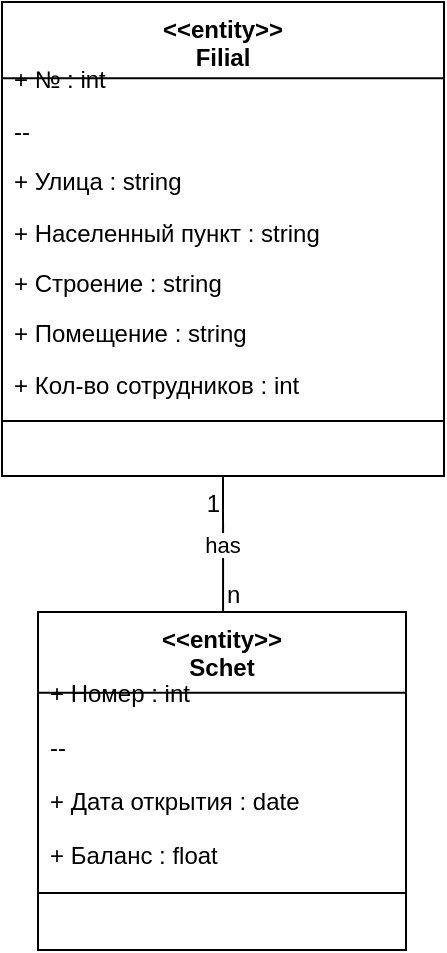 <mxfile version="24.5.2" type="github">
  <diagram name="Страница — 1" id="H7f8quPJr3T9uuIooaYi">
    <mxGraphModel>
      <root>
        <mxCell id="0" />
        <mxCell id="1" parent="0" />
        <mxCell id="2" value="&lt;&lt;entity&gt;&gt;&#xa;Filial" style="swimlane;fontStyle=1;align=center;verticalAlign=top;childLayout=stackLayout;horizontal=1;startSize=38.1;horizontalStack=0;resizeParent=1;resizeParentMax=0;resizeLast=0;collapsible=0;marginBottom=0;" vertex="1" parent="1">
          <mxGeometry x="8" y="8" width="221" height="237" as="geometry" />
        </mxCell>
        <mxCell id="3" value="+ № : int" style="text;strokeColor=none;fillColor=none;align=left;verticalAlign=top;spacingLeft=4;spacingRight=4;overflow=hidden;rotatable=0;points=[[0,0.5],[1,0.5]];portConstraint=eastwest;" vertex="1" parent="2">
          <mxGeometry y="25" width="221" height="25" as="geometry" />
        </mxCell>
        <mxCell id="4" value="--" style="text;strokeColor=none;fillColor=none;align=left;verticalAlign=top;spacingLeft=4;spacingRight=4;overflow=hidden;rotatable=0;points=[[0,0.5],[1,0.5]];portConstraint=eastwest;" vertex="1" parent="2">
          <mxGeometry y="51" width="221" height="25" as="geometry" />
        </mxCell>
        <mxCell id="5" value="+ Улица : string" style="text;strokeColor=none;fillColor=none;align=left;verticalAlign=top;spacingLeft=4;spacingRight=4;overflow=hidden;rotatable=0;points=[[0,0.5],[1,0.5]];portConstraint=eastwest;" vertex="1" parent="2">
          <mxGeometry y="76" width="221" height="25" as="geometry" />
        </mxCell>
        <mxCell id="6" value="+ Населенный пункт : string" style="text;strokeColor=none;fillColor=none;align=left;verticalAlign=top;spacingLeft=4;spacingRight=4;overflow=hidden;rotatable=0;points=[[0,0.5],[1,0.5]];portConstraint=eastwest;" vertex="1" parent="2">
          <mxGeometry y="102" width="221" height="25" as="geometry" />
        </mxCell>
        <mxCell id="7" value="+ Строение : string" style="text;strokeColor=none;fillColor=none;align=left;verticalAlign=top;spacingLeft=4;spacingRight=4;overflow=hidden;rotatable=0;points=[[0,0.5],[1,0.5]];portConstraint=eastwest;" vertex="1" parent="2">
          <mxGeometry y="127" width="221" height="25" as="geometry" />
        </mxCell>
        <mxCell id="8" value="+ Помещение : string" style="text;strokeColor=none;fillColor=none;align=left;verticalAlign=top;spacingLeft=4;spacingRight=4;overflow=hidden;rotatable=0;points=[[0,0.5],[1,0.5]];portConstraint=eastwest;" vertex="1" parent="2">
          <mxGeometry y="152" width="221" height="25" as="geometry" />
        </mxCell>
        <mxCell id="9" value="+ Кол-во сотрудников : int" style="text;strokeColor=none;fillColor=none;align=left;verticalAlign=top;spacingLeft=4;spacingRight=4;overflow=hidden;rotatable=0;points=[[0,0.5],[1,0.5]];portConstraint=eastwest;" vertex="1" parent="2">
          <mxGeometry y="178" width="221" height="25" as="geometry" />
        </mxCell>
        <mxCell id="10" style="line;strokeWidth=1;fillColor=none;align=left;verticalAlign=middle;spacingTop=-1;spacingLeft=3;spacingRight=3;rotatable=0;labelPosition=right;points=[];portConstraint=eastwest;strokeColor=inherit;" vertex="1" parent="2">
          <mxGeometry y="203" width="221" height="13" as="geometry" />
        </mxCell>
        <mxCell id="11" value="&lt;&lt;entity&gt;&gt;&#xa;Schet" style="swimlane;fontStyle=1;align=center;verticalAlign=top;childLayout=stackLayout;horizontal=1;startSize=40.35;horizontalStack=0;resizeParent=1;resizeParentMax=0;resizeLast=0;collapsible=0;marginBottom=0;" vertex="1" parent="1">
          <mxGeometry x="26" y="313" width="184" height="169" as="geometry" />
        </mxCell>
        <mxCell id="12" value="+ Номер : int" style="text;strokeColor=none;fillColor=none;align=left;verticalAlign=top;spacingLeft=4;spacingRight=4;overflow=hidden;rotatable=0;points=[[0,0.5],[1,0.5]];portConstraint=eastwest;" vertex="1" parent="11">
          <mxGeometry y="27" width="184" height="27" as="geometry" />
        </mxCell>
        <mxCell id="13" value="--" style="text;strokeColor=none;fillColor=none;align=left;verticalAlign=top;spacingLeft=4;spacingRight=4;overflow=hidden;rotatable=0;points=[[0,0.5],[1,0.5]];portConstraint=eastwest;" vertex="1" parent="11">
          <mxGeometry y="54" width="184" height="27" as="geometry" />
        </mxCell>
        <mxCell id="14" value="+ Дата открытия : date" style="text;strokeColor=none;fillColor=none;align=left;verticalAlign=top;spacingLeft=4;spacingRight=4;overflow=hidden;rotatable=0;points=[[0,0.5],[1,0.5]];portConstraint=eastwest;" vertex="1" parent="11">
          <mxGeometry y="81" width="184" height="27" as="geometry" />
        </mxCell>
        <mxCell id="15" value="+ Баланс : float" style="text;strokeColor=none;fillColor=none;align=left;verticalAlign=top;spacingLeft=4;spacingRight=4;overflow=hidden;rotatable=0;points=[[0,0.5],[1,0.5]];portConstraint=eastwest;" vertex="1" parent="11">
          <mxGeometry y="108" width="184" height="27" as="geometry" />
        </mxCell>
        <mxCell id="16" style="line;strokeWidth=1;fillColor=none;align=left;verticalAlign=middle;spacingTop=-1;spacingLeft=3;spacingRight=3;rotatable=0;labelPosition=right;points=[];portConstraint=eastwest;strokeColor=inherit;" vertex="1" parent="11">
          <mxGeometry y="134" width="184" height="13" as="geometry" />
        </mxCell>
        <mxCell id="17" value="has" style="curved=1;startArrow=none;endArrow=none;exitX=0.5;exitY=0.998;entryX=0.503;entryY=3.386e-8;" edge="1" parent="1" source="2" target="11">
          <mxGeometry relative="1" as="geometry">
            <Array as="points" />
          </mxGeometry>
        </mxCell>
        <mxCell id="18" value="1" style="edgeLabel;resizable=0;labelBackgroundColor=none;fontSize=12;align=right;verticalAlign=top;" vertex="1" parent="17">
          <mxGeometry x="-1" relative="1" as="geometry" />
        </mxCell>
        <mxCell id="19" value="n" style="edgeLabel;resizable=0;labelBackgroundColor=none;fontSize=12;align=left;verticalAlign=bottom;" vertex="1" parent="17">
          <mxGeometry x="1" relative="1" as="geometry" />
        </mxCell>
      </root>
    </mxGraphModel>
  </diagram>
</mxfile>
